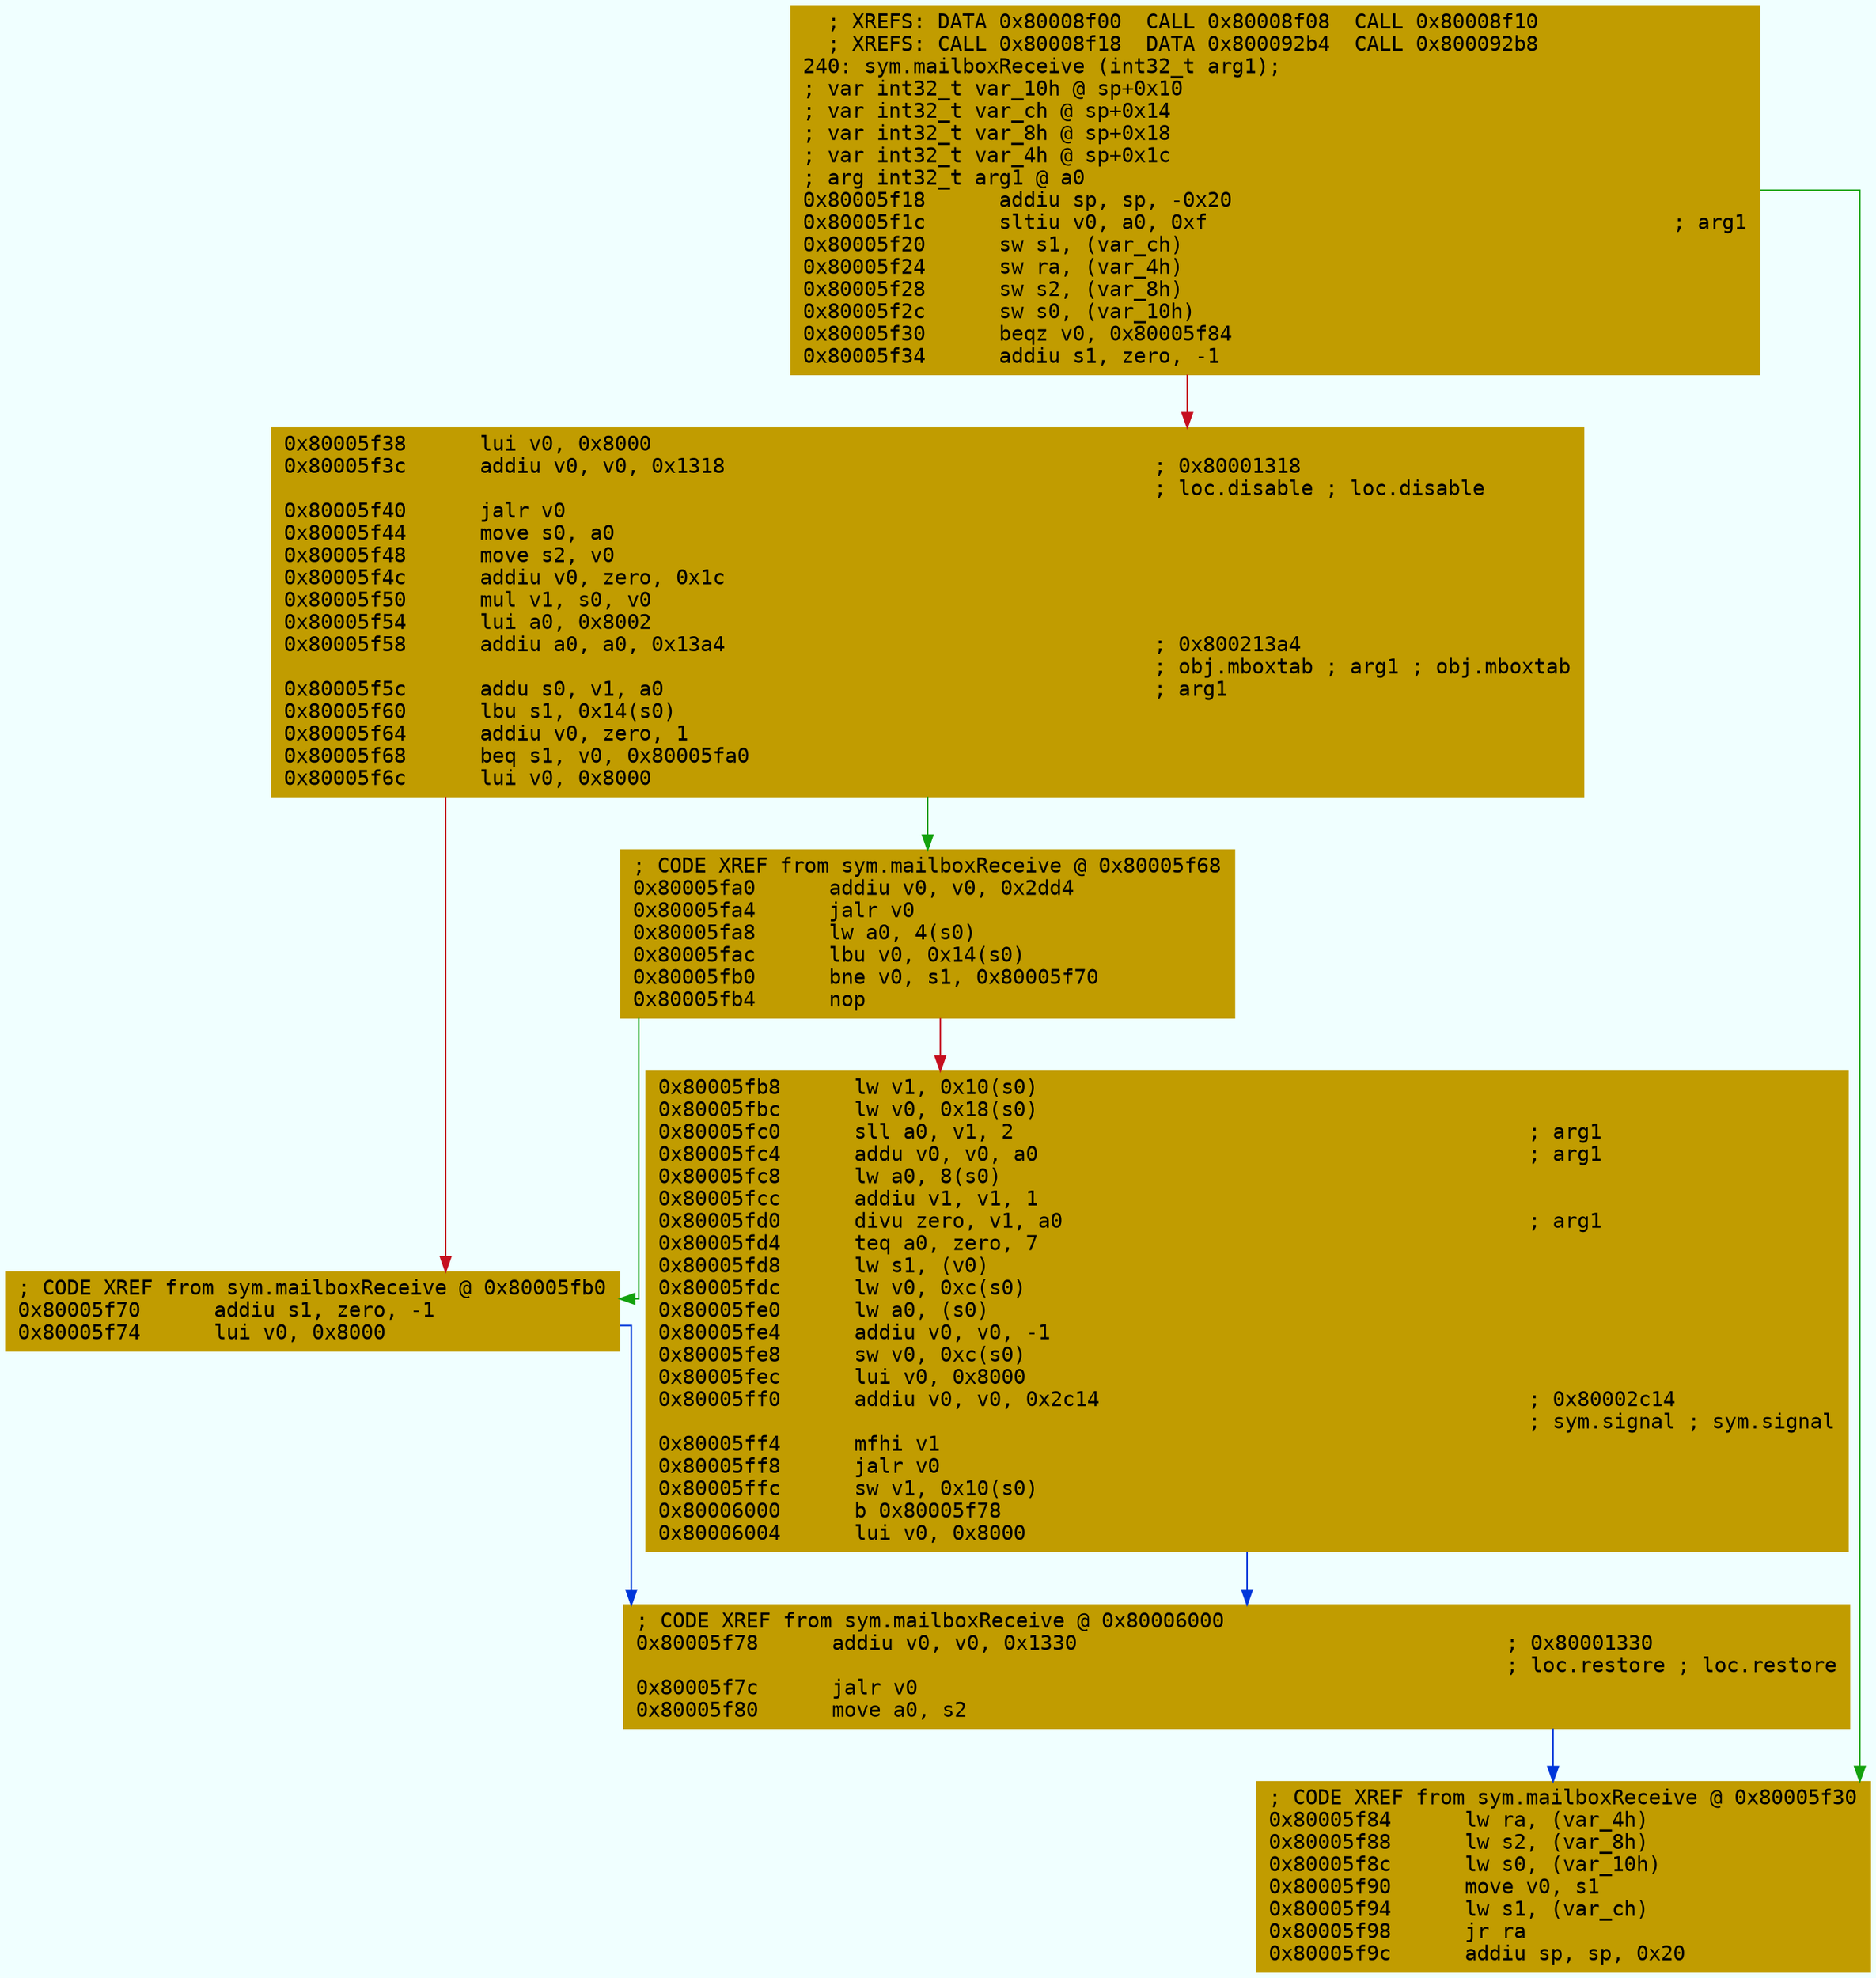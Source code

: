 digraph code {
	graph [bgcolor=azure fontsize=8 fontname="Courier" splines="ortho"];
	node [fillcolor=gray style=filled shape=box];
	edge [arrowhead="normal"];
	"0x80005f18" [URL="sym.mailboxReceive/0x80005f18", fillcolor="#c19c00",color="#c19c00", fontname="Courier",label="  ; XREFS: DATA 0x80008f00  CALL 0x80008f08  CALL 0x80008f10  \l  ; XREFS: CALL 0x80008f18  DATA 0x800092b4  CALL 0x800092b8  \l240: sym.mailboxReceive (int32_t arg1);\l; var int32_t var_10h @ sp+0x10\l; var int32_t var_ch @ sp+0x14\l; var int32_t var_8h @ sp+0x18\l; var int32_t var_4h @ sp+0x1c\l; arg int32_t arg1 @ a0\l0x80005f18      addiu sp, sp, -0x20\l0x80005f1c      sltiu v0, a0, 0xf                                      ; arg1\l0x80005f20      sw s1, (var_ch)\l0x80005f24      sw ra, (var_4h)\l0x80005f28      sw s2, (var_8h)\l0x80005f2c      sw s0, (var_10h)\l0x80005f30      beqz v0, 0x80005f84\l0x80005f34      addiu s1, zero, -1\l"]
	"0x80005f38" [URL="sym.mailboxReceive/0x80005f38", fillcolor="#c19c00",color="#c19c00", fontname="Courier",label="0x80005f38      lui v0, 0x8000\l0x80005f3c      addiu v0, v0, 0x1318                                   ; 0x80001318\l                                                                       ; loc.disable ; loc.disable\l0x80005f40      jalr v0\l0x80005f44      move s0, a0\l0x80005f48      move s2, v0\l0x80005f4c      addiu v0, zero, 0x1c\l0x80005f50      mul v1, s0, v0\l0x80005f54      lui a0, 0x8002\l0x80005f58      addiu a0, a0, 0x13a4                                   ; 0x800213a4\l                                                                       ; obj.mboxtab ; arg1 ; obj.mboxtab\l0x80005f5c      addu s0, v1, a0                                        ; arg1\l0x80005f60      lbu s1, 0x14(s0)\l0x80005f64      addiu v0, zero, 1\l0x80005f68      beq s1, v0, 0x80005fa0\l0x80005f6c      lui v0, 0x8000\l"]
	"0x80005f70" [URL="sym.mailboxReceive/0x80005f70", fillcolor="#c19c00",color="#c19c00", fontname="Courier",label="; CODE XREF from sym.mailboxReceive @ 0x80005fb0\l0x80005f70      addiu s1, zero, -1\l0x80005f74      lui v0, 0x8000\l"]
	"0x80005f78" [URL="sym.mailboxReceive/0x80005f78", fillcolor="#c19c00",color="#c19c00", fontname="Courier",label="; CODE XREF from sym.mailboxReceive @ 0x80006000\l0x80005f78      addiu v0, v0, 0x1330                                   ; 0x80001330\l                                                                       ; loc.restore ; loc.restore\l0x80005f7c      jalr v0\l0x80005f80      move a0, s2\l"]
	"0x80005f84" [URL="sym.mailboxReceive/0x80005f84", fillcolor="#c19c00",color="#c19c00", fontname="Courier",label="; CODE XREF from sym.mailboxReceive @ 0x80005f30\l0x80005f84      lw ra, (var_4h)\l0x80005f88      lw s2, (var_8h)\l0x80005f8c      lw s0, (var_10h)\l0x80005f90      move v0, s1\l0x80005f94      lw s1, (var_ch)\l0x80005f98      jr ra\l0x80005f9c      addiu sp, sp, 0x20\l"]
	"0x80005fa0" [URL="sym.mailboxReceive/0x80005fa0", fillcolor="#c19c00",color="#c19c00", fontname="Courier",label="; CODE XREF from sym.mailboxReceive @ 0x80005f68\l0x80005fa0      addiu v0, v0, 0x2dd4\l0x80005fa4      jalr v0\l0x80005fa8      lw a0, 4(s0)\l0x80005fac      lbu v0, 0x14(s0)\l0x80005fb0      bne v0, s1, 0x80005f70\l0x80005fb4      nop\l"]
	"0x80005fb8" [URL="sym.mailboxReceive/0x80005fb8", fillcolor="#c19c00",color="#c19c00", fontname="Courier",label="0x80005fb8      lw v1, 0x10(s0)\l0x80005fbc      lw v0, 0x18(s0)\l0x80005fc0      sll a0, v1, 2                                          ; arg1\l0x80005fc4      addu v0, v0, a0                                        ; arg1\l0x80005fc8      lw a0, 8(s0)\l0x80005fcc      addiu v1, v1, 1\l0x80005fd0      divu zero, v1, a0                                      ; arg1\l0x80005fd4      teq a0, zero, 7\l0x80005fd8      lw s1, (v0)\l0x80005fdc      lw v0, 0xc(s0)\l0x80005fe0      lw a0, (s0)\l0x80005fe4      addiu v0, v0, -1\l0x80005fe8      sw v0, 0xc(s0)\l0x80005fec      lui v0, 0x8000\l0x80005ff0      addiu v0, v0, 0x2c14                                   ; 0x80002c14\l                                                                       ; sym.signal ; sym.signal\l0x80005ff4      mfhi v1\l0x80005ff8      jalr v0\l0x80005ffc      sw v1, 0x10(s0)\l0x80006000      b 0x80005f78\l0x80006004      lui v0, 0x8000\l"]
        "0x80005f18" -> "0x80005f84" [color="#13a10e"];
        "0x80005f18" -> "0x80005f38" [color="#c50f1f"];
        "0x80005f38" -> "0x80005fa0" [color="#13a10e"];
        "0x80005f38" -> "0x80005f70" [color="#c50f1f"];
        "0x80005f70" -> "0x80005f78" [color="#0037da"];
        "0x80005f78" -> "0x80005f84" [color="#0037da"];
        "0x80005fa0" -> "0x80005f70" [color="#13a10e"];
        "0x80005fa0" -> "0x80005fb8" [color="#c50f1f"];
        "0x80005fb8" -> "0x80005f78" [color="#0037da"];
}
